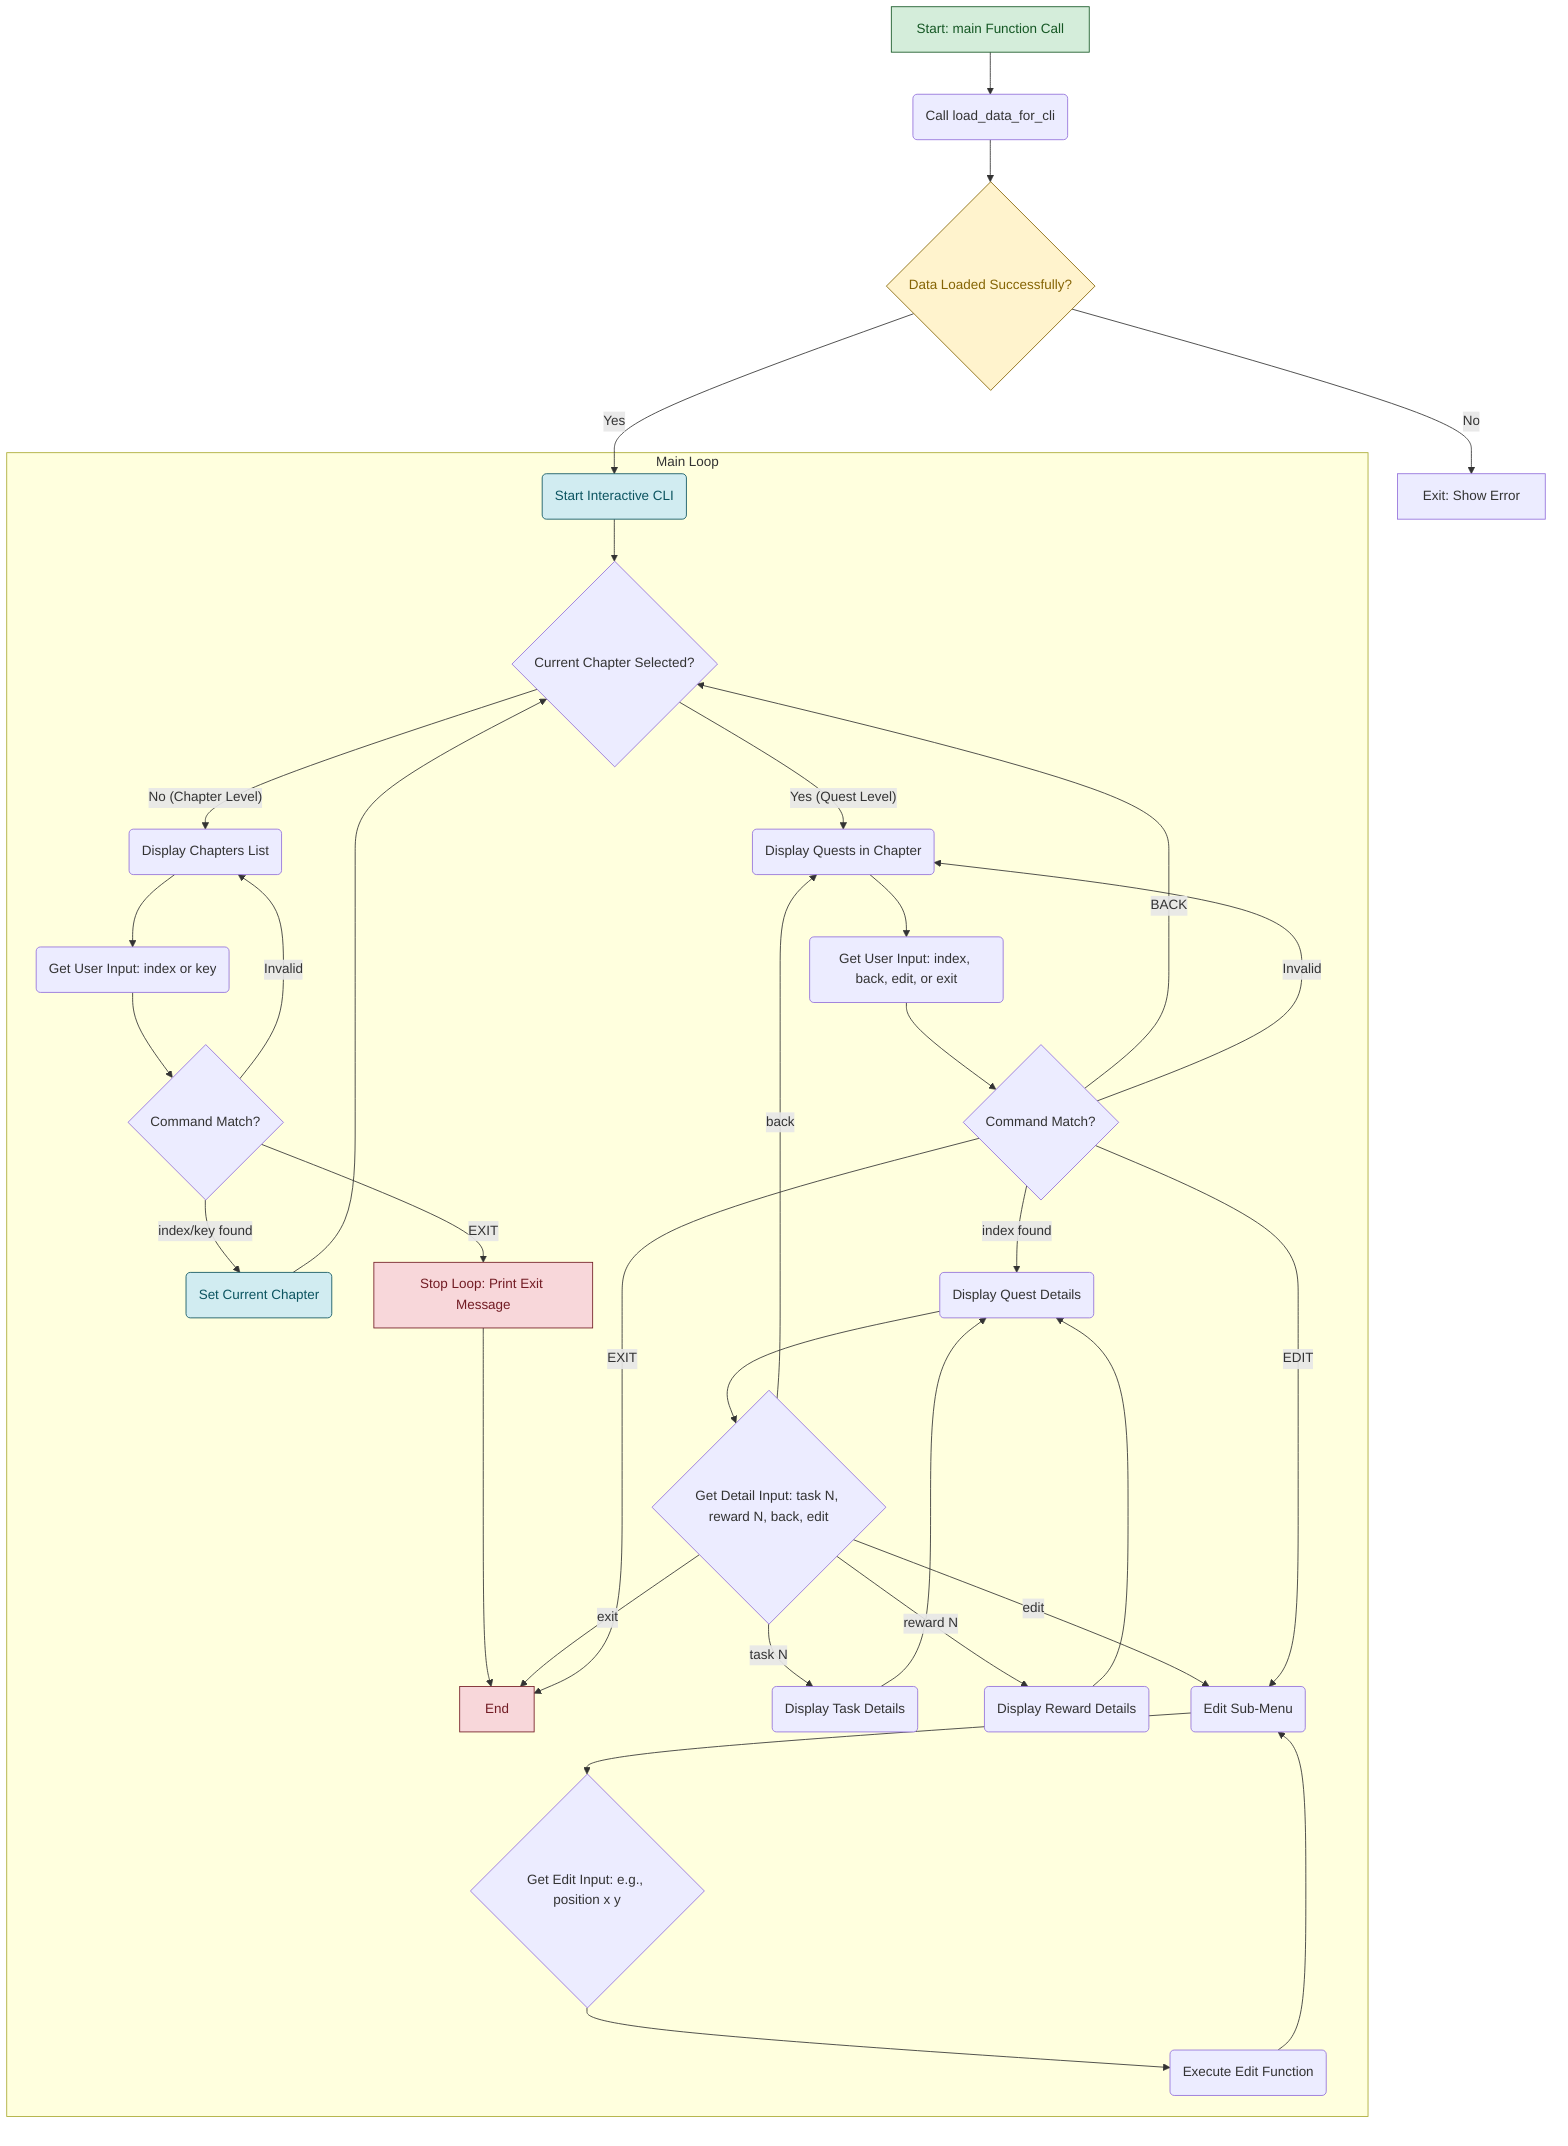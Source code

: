 graph TD
    A[Start: main Function Call] --> B(Call load_data_for_cli);
    B --> C{Data Loaded Successfully?};
    C -- No --> D[Exit: Show Error];
    C -- Yes --> E(Start Interactive CLI);
    
    subgraph Main Loop
    
        E --> F{Current Chapter Selected?};
        
        %% --- Chapter Selection (Current Chapter is NULL) ---
        F -- No (Chapter Level) --> G(Display Chapters List);
        G --> H(Get User Input: index or key);
        H --> I{Command Match?};
        
        I -- index/key found --> J(Set Current Chapter);
        J --> F;
        
        I -- EXIT --> K[Stop Loop: Print Exit Message];
        K --> L[End];
        
        I -- Invalid --> G;
        
        %% --- Quest Selection (Current Chapter is set) ---
        F -- Yes (Quest Level) --> M(Display Quests in Chapter);
        M --> N(Get User Input: index, back, edit, or exit);
        N --> O{Command Match?};
        
        O -- index found --> P(Display Quest Details);
        P --> Q{Get Detail Input: task N, reward N, back, edit};
        
        Q -- task N --> R(Display Task Details);
        R --> P;
        
        Q -- reward N --> S(Display Reward Details);
        S --> P;
        
        Q -- back --> M;
        
        Q -- edit --> T(Edit Sub-Menu);
        T --> U{Get Edit Input: e.g., position x y};
        U --> V(Execute Edit Function);
        V --> T;
        
        Q -- exit --> L;
        
        O -- BACK --> F;
        
        O -- EDIT --> T;
        
        O -- EXIT --> L;
        
        O -- Invalid --> M;

    end
    
    L
    
    style A fill:#D4EDDA,stroke:#155724,color:#155724
    style L fill:#F8D7DA,stroke:#721C24,color:#721C24
    style E fill:#D1ECF1,stroke:#0C5460,color:#0C5460
    style J fill:#D1ECF1,stroke:#0C5460,color:#0C5460
    style K fill:#F8D7DA,stroke:#721C24,color:#721C24
    style C fill:#FFF3CD,stroke:#856404,color:#856404
